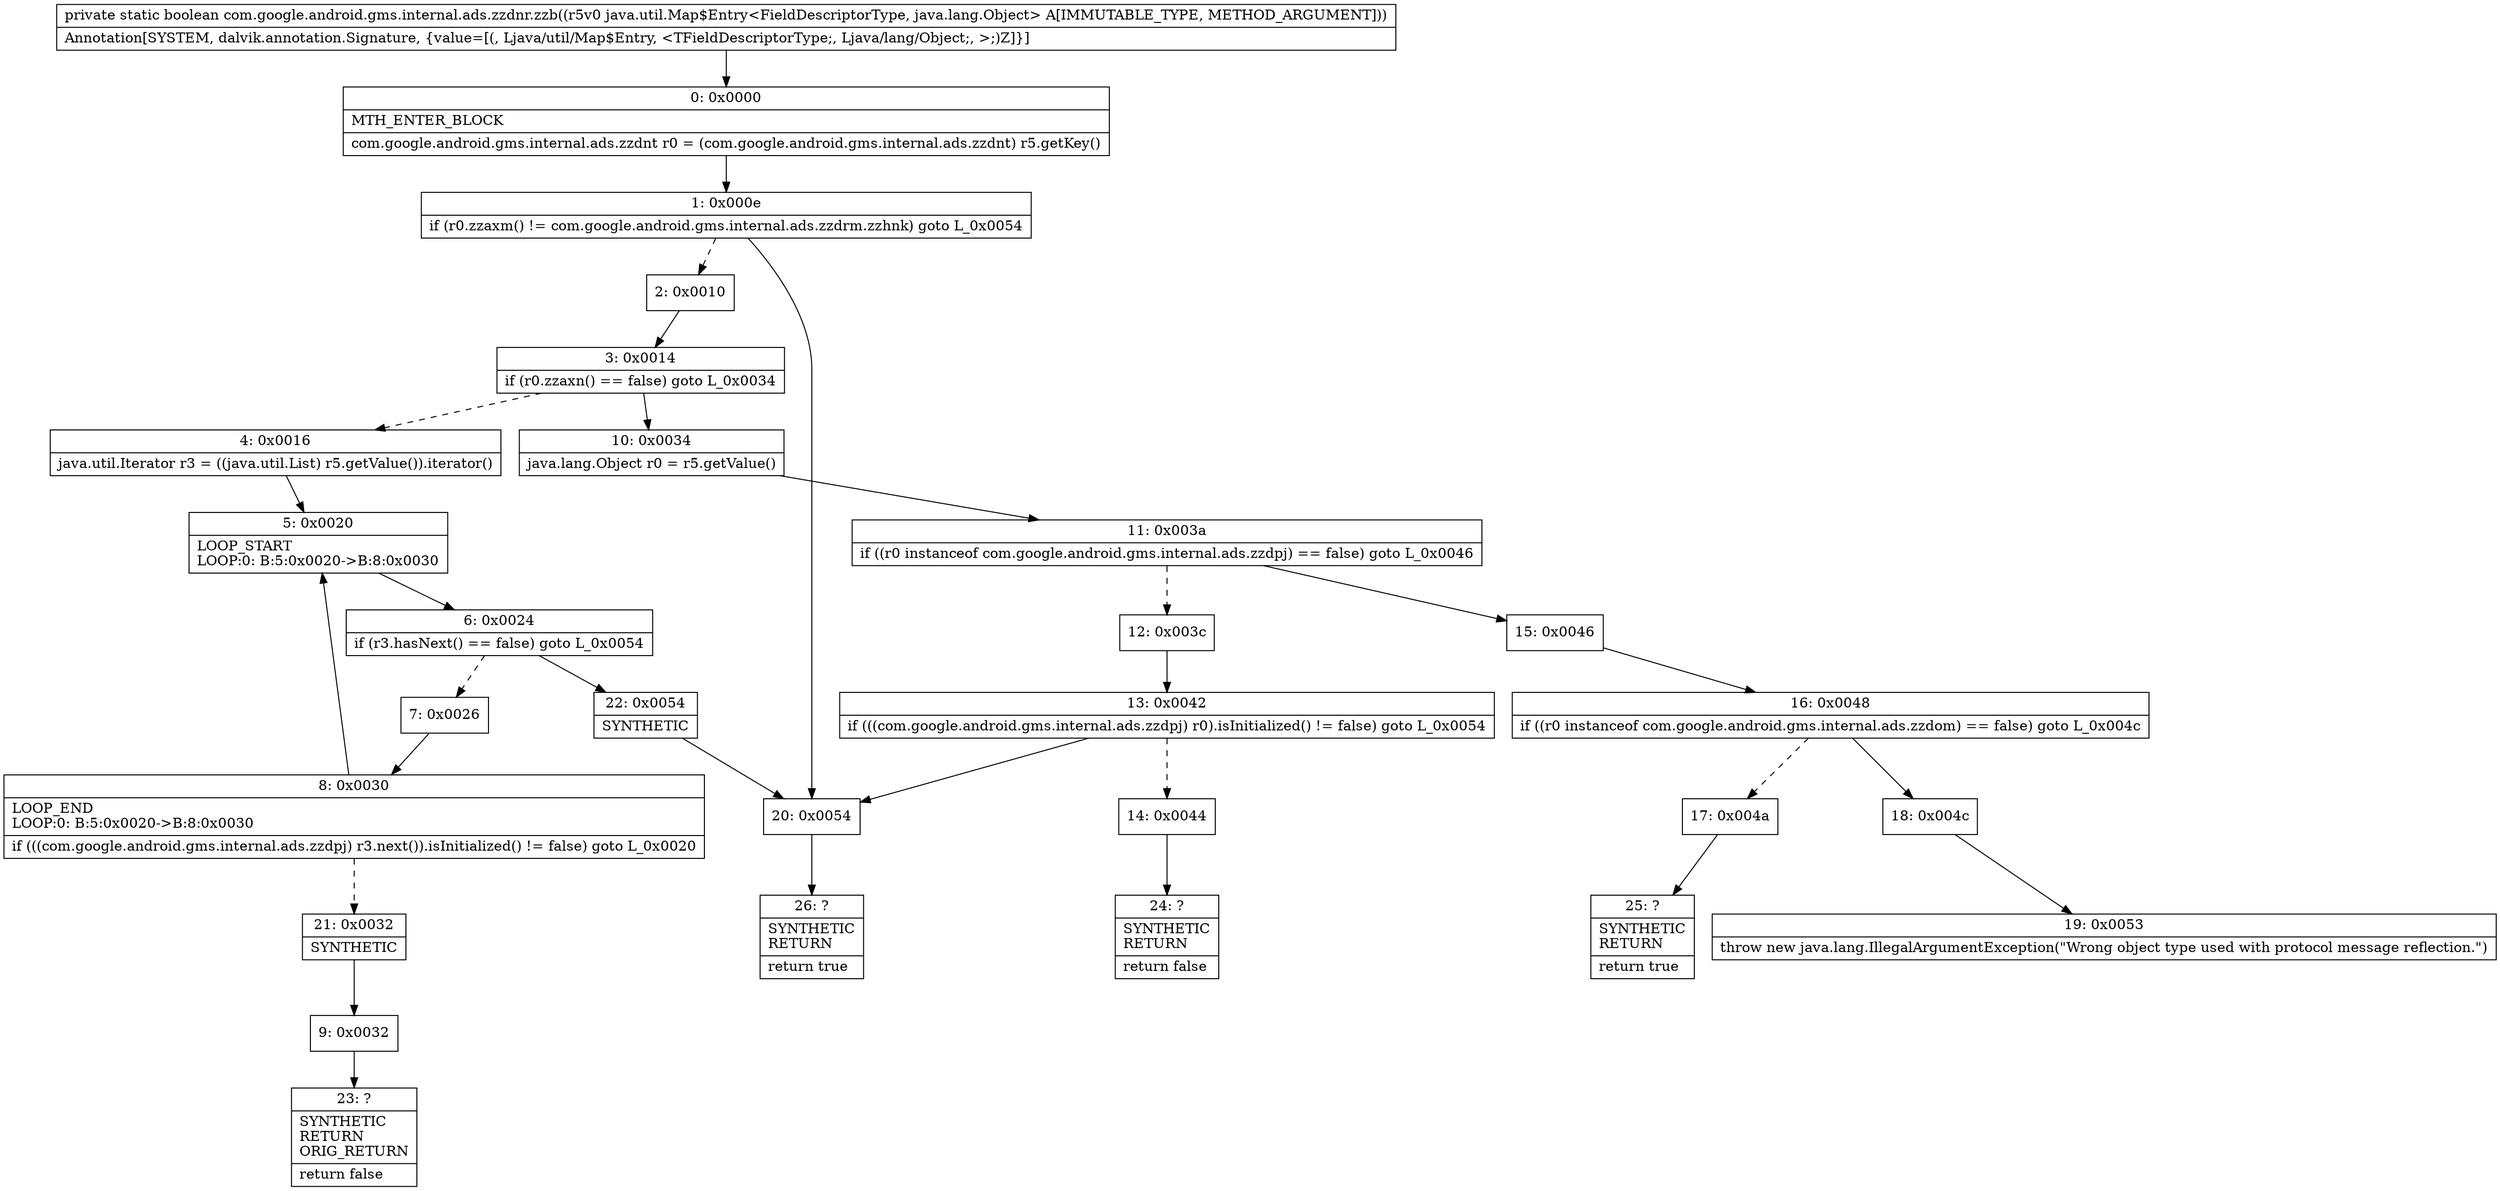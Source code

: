 digraph "CFG forcom.google.android.gms.internal.ads.zzdnr.zzb(Ljava\/util\/Map$Entry;)Z" {
Node_0 [shape=record,label="{0\:\ 0x0000|MTH_ENTER_BLOCK\l|com.google.android.gms.internal.ads.zzdnt r0 = (com.google.android.gms.internal.ads.zzdnt) r5.getKey()\l}"];
Node_1 [shape=record,label="{1\:\ 0x000e|if (r0.zzaxm() != com.google.android.gms.internal.ads.zzdrm.zzhnk) goto L_0x0054\l}"];
Node_2 [shape=record,label="{2\:\ 0x0010}"];
Node_3 [shape=record,label="{3\:\ 0x0014|if (r0.zzaxn() == false) goto L_0x0034\l}"];
Node_4 [shape=record,label="{4\:\ 0x0016|java.util.Iterator r3 = ((java.util.List) r5.getValue()).iterator()\l}"];
Node_5 [shape=record,label="{5\:\ 0x0020|LOOP_START\lLOOP:0: B:5:0x0020\-\>B:8:0x0030\l}"];
Node_6 [shape=record,label="{6\:\ 0x0024|if (r3.hasNext() == false) goto L_0x0054\l}"];
Node_7 [shape=record,label="{7\:\ 0x0026}"];
Node_8 [shape=record,label="{8\:\ 0x0030|LOOP_END\lLOOP:0: B:5:0x0020\-\>B:8:0x0030\l|if (((com.google.android.gms.internal.ads.zzdpj) r3.next()).isInitialized() != false) goto L_0x0020\l}"];
Node_9 [shape=record,label="{9\:\ 0x0032}"];
Node_10 [shape=record,label="{10\:\ 0x0034|java.lang.Object r0 = r5.getValue()\l}"];
Node_11 [shape=record,label="{11\:\ 0x003a|if ((r0 instanceof com.google.android.gms.internal.ads.zzdpj) == false) goto L_0x0046\l}"];
Node_12 [shape=record,label="{12\:\ 0x003c}"];
Node_13 [shape=record,label="{13\:\ 0x0042|if (((com.google.android.gms.internal.ads.zzdpj) r0).isInitialized() != false) goto L_0x0054\l}"];
Node_14 [shape=record,label="{14\:\ 0x0044}"];
Node_15 [shape=record,label="{15\:\ 0x0046}"];
Node_16 [shape=record,label="{16\:\ 0x0048|if ((r0 instanceof com.google.android.gms.internal.ads.zzdom) == false) goto L_0x004c\l}"];
Node_17 [shape=record,label="{17\:\ 0x004a}"];
Node_18 [shape=record,label="{18\:\ 0x004c}"];
Node_19 [shape=record,label="{19\:\ 0x0053|throw new java.lang.IllegalArgumentException(\"Wrong object type used with protocol message reflection.\")\l}"];
Node_20 [shape=record,label="{20\:\ 0x0054}"];
Node_21 [shape=record,label="{21\:\ 0x0032|SYNTHETIC\l}"];
Node_22 [shape=record,label="{22\:\ 0x0054|SYNTHETIC\l}"];
Node_23 [shape=record,label="{23\:\ ?|SYNTHETIC\lRETURN\lORIG_RETURN\l|return false\l}"];
Node_24 [shape=record,label="{24\:\ ?|SYNTHETIC\lRETURN\l|return false\l}"];
Node_25 [shape=record,label="{25\:\ ?|SYNTHETIC\lRETURN\l|return true\l}"];
Node_26 [shape=record,label="{26\:\ ?|SYNTHETIC\lRETURN\l|return true\l}"];
MethodNode[shape=record,label="{private static boolean com.google.android.gms.internal.ads.zzdnr.zzb((r5v0 java.util.Map$Entry\<FieldDescriptorType, java.lang.Object\> A[IMMUTABLE_TYPE, METHOD_ARGUMENT]))  | Annotation[SYSTEM, dalvik.annotation.Signature, \{value=[(, Ljava\/util\/Map$Entry, \<TFieldDescriptorType;, Ljava\/lang\/Object;, \>;)Z]\}]\l}"];
MethodNode -> Node_0;
Node_0 -> Node_1;
Node_1 -> Node_2[style=dashed];
Node_1 -> Node_20;
Node_2 -> Node_3;
Node_3 -> Node_4[style=dashed];
Node_3 -> Node_10;
Node_4 -> Node_5;
Node_5 -> Node_6;
Node_6 -> Node_7[style=dashed];
Node_6 -> Node_22;
Node_7 -> Node_8;
Node_8 -> Node_5;
Node_8 -> Node_21[style=dashed];
Node_9 -> Node_23;
Node_10 -> Node_11;
Node_11 -> Node_12[style=dashed];
Node_11 -> Node_15;
Node_12 -> Node_13;
Node_13 -> Node_14[style=dashed];
Node_13 -> Node_20;
Node_14 -> Node_24;
Node_15 -> Node_16;
Node_16 -> Node_17[style=dashed];
Node_16 -> Node_18;
Node_17 -> Node_25;
Node_18 -> Node_19;
Node_20 -> Node_26;
Node_21 -> Node_9;
Node_22 -> Node_20;
}


